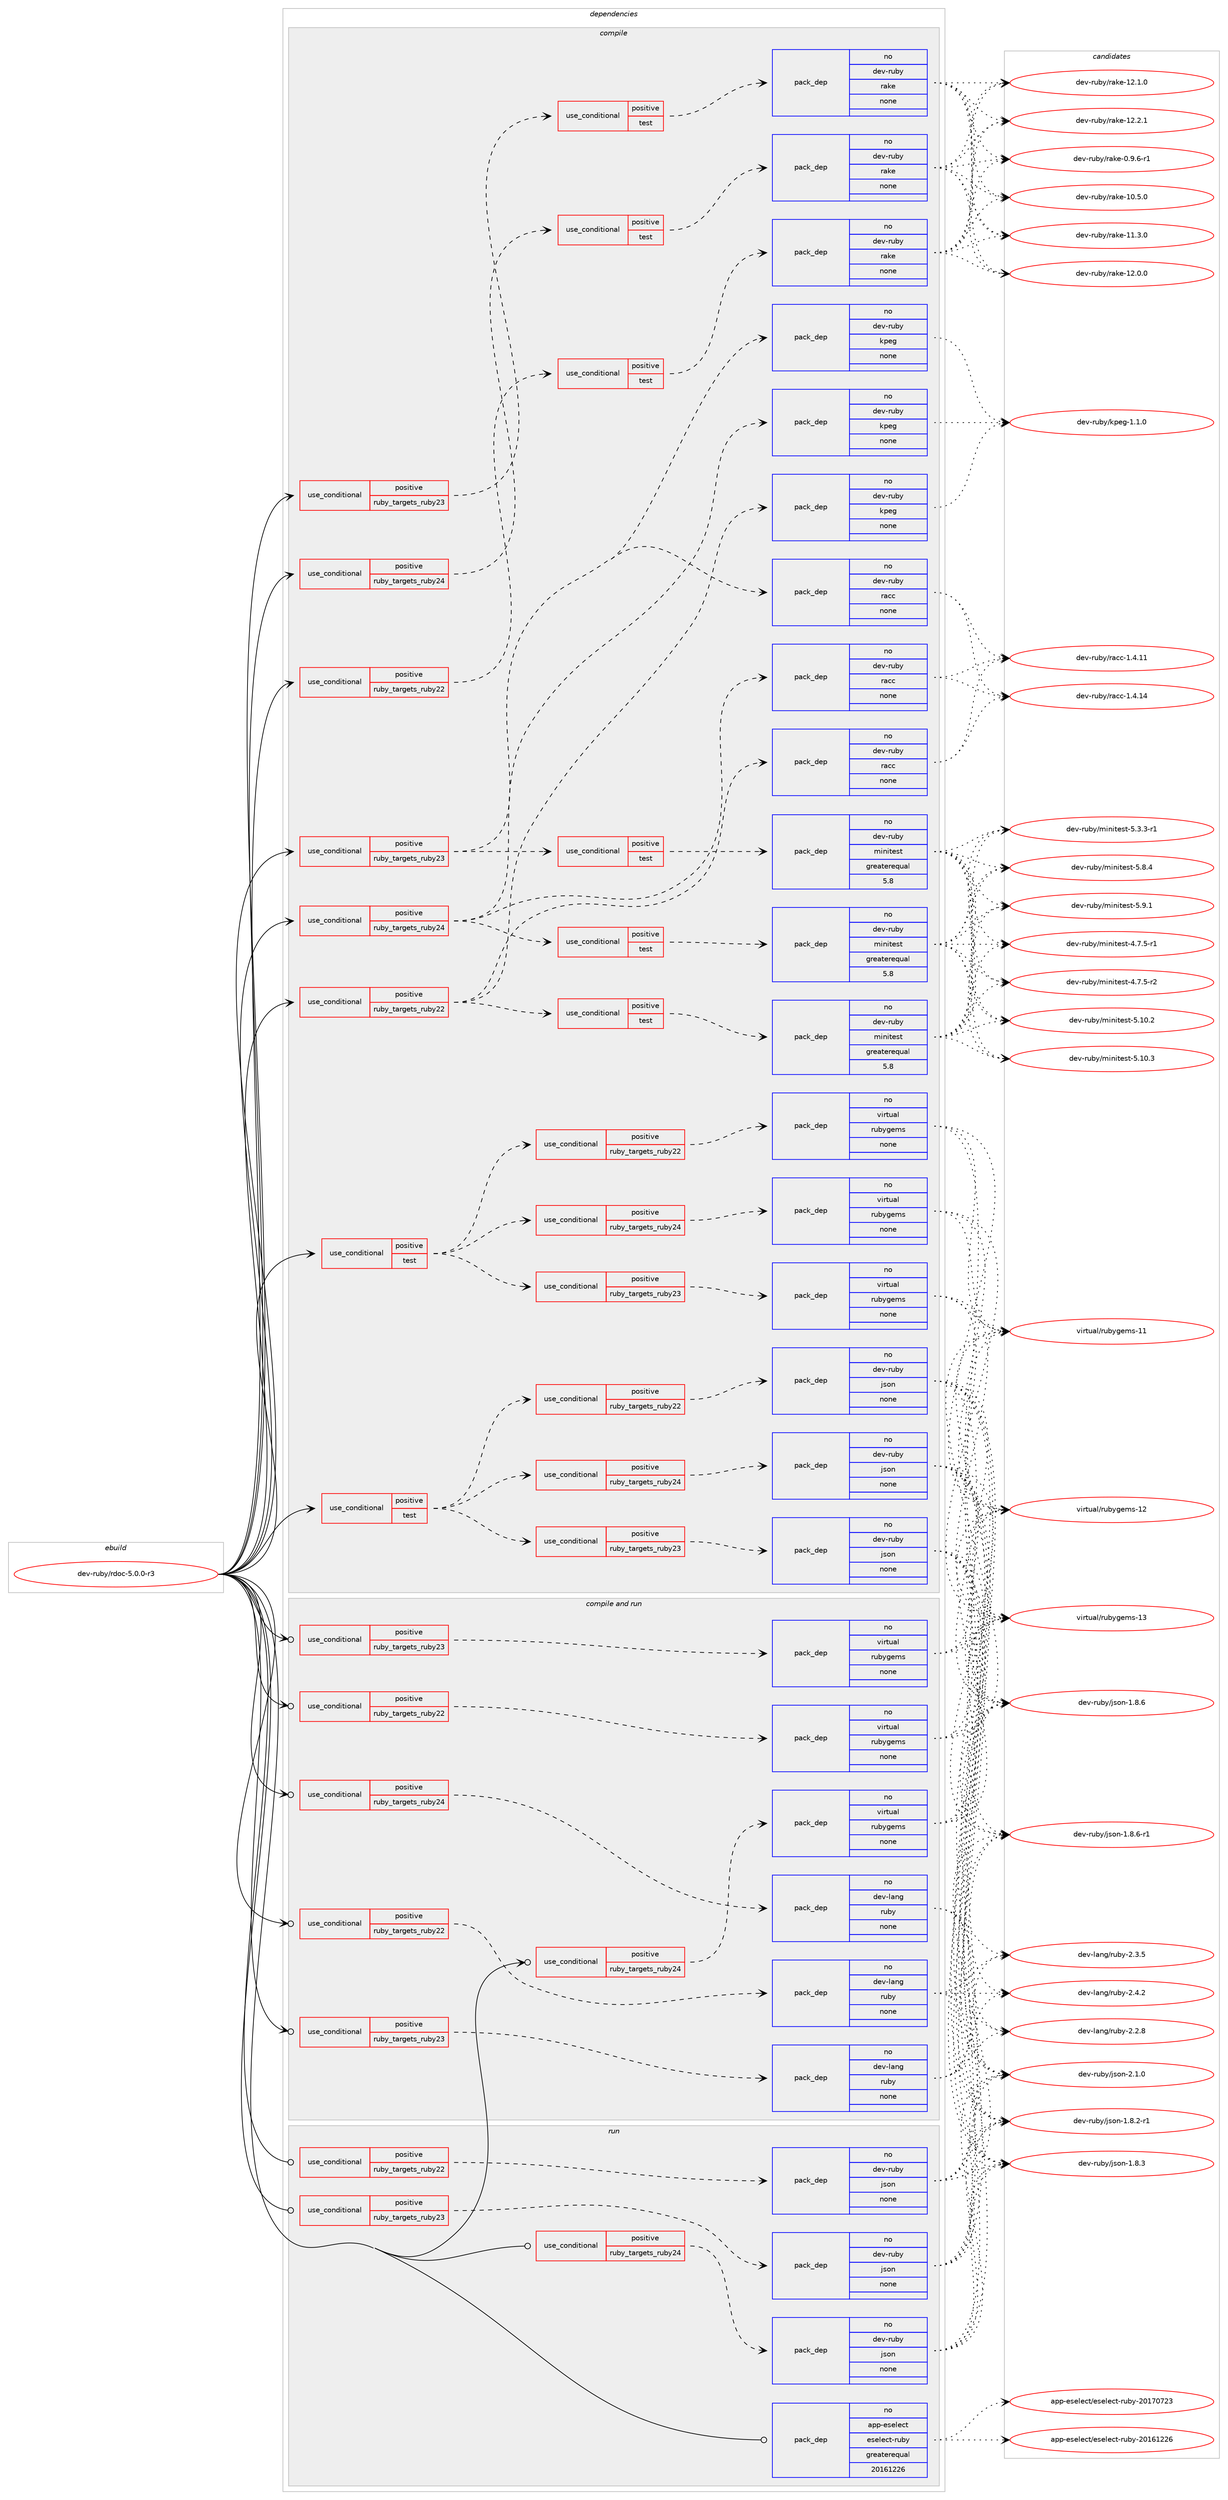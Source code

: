 digraph prolog {

# *************
# Graph options
# *************

newrank=true;
concentrate=true;
compound=true;
graph [rankdir=LR,fontname=Helvetica,fontsize=10,ranksep=1.5];#, ranksep=2.5, nodesep=0.2];
edge  [arrowhead=vee];
node  [fontname=Helvetica,fontsize=10];

# **********
# The ebuild
# **********

subgraph cluster_leftcol {
color=gray;
rank=same;
label=<<i>ebuild</i>>;
id [label="dev-ruby/rdoc-5.0.0-r3", color=red, width=4, href="../dev-ruby/rdoc-5.0.0-r3.svg"];
}

# ****************
# The dependencies
# ****************

subgraph cluster_midcol {
color=gray;
label=<<i>dependencies</i>>;
subgraph cluster_compile {
fillcolor="#eeeeee";
style=filled;
label=<<i>compile</i>>;
subgraph cond67980 {
dependency260462 [label=<<TABLE BORDER="0" CELLBORDER="1" CELLSPACING="0" CELLPADDING="4"><TR><TD ROWSPAN="3" CELLPADDING="10">use_conditional</TD></TR><TR><TD>positive</TD></TR><TR><TD>ruby_targets_ruby22</TD></TR></TABLE>>, shape=none, color=red];
subgraph cond67981 {
dependency260463 [label=<<TABLE BORDER="0" CELLBORDER="1" CELLSPACING="0" CELLPADDING="4"><TR><TD ROWSPAN="3" CELLPADDING="10">use_conditional</TD></TR><TR><TD>positive</TD></TR><TR><TD>test</TD></TR></TABLE>>, shape=none, color=red];
subgraph pack188368 {
dependency260464 [label=<<TABLE BORDER="0" CELLBORDER="1" CELLSPACING="0" CELLPADDING="4" WIDTH="220"><TR><TD ROWSPAN="6" CELLPADDING="30">pack_dep</TD></TR><TR><TD WIDTH="110">no</TD></TR><TR><TD>dev-ruby</TD></TR><TR><TD>rake</TD></TR><TR><TD>none</TD></TR><TR><TD></TD></TR></TABLE>>, shape=none, color=blue];
}
dependency260463:e -> dependency260464:w [weight=20,style="dashed",arrowhead="vee"];
}
dependency260462:e -> dependency260463:w [weight=20,style="dashed",arrowhead="vee"];
}
id:e -> dependency260462:w [weight=20,style="solid",arrowhead="vee"];
subgraph cond67982 {
dependency260465 [label=<<TABLE BORDER="0" CELLBORDER="1" CELLSPACING="0" CELLPADDING="4"><TR><TD ROWSPAN="3" CELLPADDING="10">use_conditional</TD></TR><TR><TD>positive</TD></TR><TR><TD>ruby_targets_ruby22</TD></TR></TABLE>>, shape=none, color=red];
subgraph pack188369 {
dependency260466 [label=<<TABLE BORDER="0" CELLBORDER="1" CELLSPACING="0" CELLPADDING="4" WIDTH="220"><TR><TD ROWSPAN="6" CELLPADDING="30">pack_dep</TD></TR><TR><TD WIDTH="110">no</TD></TR><TR><TD>dev-ruby</TD></TR><TR><TD>kpeg</TD></TR><TR><TD>none</TD></TR><TR><TD></TD></TR></TABLE>>, shape=none, color=blue];
}
dependency260465:e -> dependency260466:w [weight=20,style="dashed",arrowhead="vee"];
subgraph pack188370 {
dependency260467 [label=<<TABLE BORDER="0" CELLBORDER="1" CELLSPACING="0" CELLPADDING="4" WIDTH="220"><TR><TD ROWSPAN="6" CELLPADDING="30">pack_dep</TD></TR><TR><TD WIDTH="110">no</TD></TR><TR><TD>dev-ruby</TD></TR><TR><TD>racc</TD></TR><TR><TD>none</TD></TR><TR><TD></TD></TR></TABLE>>, shape=none, color=blue];
}
dependency260465:e -> dependency260467:w [weight=20,style="dashed",arrowhead="vee"];
subgraph cond67983 {
dependency260468 [label=<<TABLE BORDER="0" CELLBORDER="1" CELLSPACING="0" CELLPADDING="4"><TR><TD ROWSPAN="3" CELLPADDING="10">use_conditional</TD></TR><TR><TD>positive</TD></TR><TR><TD>test</TD></TR></TABLE>>, shape=none, color=red];
subgraph pack188371 {
dependency260469 [label=<<TABLE BORDER="0" CELLBORDER="1" CELLSPACING="0" CELLPADDING="4" WIDTH="220"><TR><TD ROWSPAN="6" CELLPADDING="30">pack_dep</TD></TR><TR><TD WIDTH="110">no</TD></TR><TR><TD>dev-ruby</TD></TR><TR><TD>minitest</TD></TR><TR><TD>greaterequal</TD></TR><TR><TD>5.8</TD></TR></TABLE>>, shape=none, color=blue];
}
dependency260468:e -> dependency260469:w [weight=20,style="dashed",arrowhead="vee"];
}
dependency260465:e -> dependency260468:w [weight=20,style="dashed",arrowhead="vee"];
}
id:e -> dependency260465:w [weight=20,style="solid",arrowhead="vee"];
subgraph cond67984 {
dependency260470 [label=<<TABLE BORDER="0" CELLBORDER="1" CELLSPACING="0" CELLPADDING="4"><TR><TD ROWSPAN="3" CELLPADDING="10">use_conditional</TD></TR><TR><TD>positive</TD></TR><TR><TD>ruby_targets_ruby23</TD></TR></TABLE>>, shape=none, color=red];
subgraph cond67985 {
dependency260471 [label=<<TABLE BORDER="0" CELLBORDER="1" CELLSPACING="0" CELLPADDING="4"><TR><TD ROWSPAN="3" CELLPADDING="10">use_conditional</TD></TR><TR><TD>positive</TD></TR><TR><TD>test</TD></TR></TABLE>>, shape=none, color=red];
subgraph pack188372 {
dependency260472 [label=<<TABLE BORDER="0" CELLBORDER="1" CELLSPACING="0" CELLPADDING="4" WIDTH="220"><TR><TD ROWSPAN="6" CELLPADDING="30">pack_dep</TD></TR><TR><TD WIDTH="110">no</TD></TR><TR><TD>dev-ruby</TD></TR><TR><TD>rake</TD></TR><TR><TD>none</TD></TR><TR><TD></TD></TR></TABLE>>, shape=none, color=blue];
}
dependency260471:e -> dependency260472:w [weight=20,style="dashed",arrowhead="vee"];
}
dependency260470:e -> dependency260471:w [weight=20,style="dashed",arrowhead="vee"];
}
id:e -> dependency260470:w [weight=20,style="solid",arrowhead="vee"];
subgraph cond67986 {
dependency260473 [label=<<TABLE BORDER="0" CELLBORDER="1" CELLSPACING="0" CELLPADDING="4"><TR><TD ROWSPAN="3" CELLPADDING="10">use_conditional</TD></TR><TR><TD>positive</TD></TR><TR><TD>ruby_targets_ruby23</TD></TR></TABLE>>, shape=none, color=red];
subgraph pack188373 {
dependency260474 [label=<<TABLE BORDER="0" CELLBORDER="1" CELLSPACING="0" CELLPADDING="4" WIDTH="220"><TR><TD ROWSPAN="6" CELLPADDING="30">pack_dep</TD></TR><TR><TD WIDTH="110">no</TD></TR><TR><TD>dev-ruby</TD></TR><TR><TD>kpeg</TD></TR><TR><TD>none</TD></TR><TR><TD></TD></TR></TABLE>>, shape=none, color=blue];
}
dependency260473:e -> dependency260474:w [weight=20,style="dashed",arrowhead="vee"];
subgraph pack188374 {
dependency260475 [label=<<TABLE BORDER="0" CELLBORDER="1" CELLSPACING="0" CELLPADDING="4" WIDTH="220"><TR><TD ROWSPAN="6" CELLPADDING="30">pack_dep</TD></TR><TR><TD WIDTH="110">no</TD></TR><TR><TD>dev-ruby</TD></TR><TR><TD>racc</TD></TR><TR><TD>none</TD></TR><TR><TD></TD></TR></TABLE>>, shape=none, color=blue];
}
dependency260473:e -> dependency260475:w [weight=20,style="dashed",arrowhead="vee"];
subgraph cond67987 {
dependency260476 [label=<<TABLE BORDER="0" CELLBORDER="1" CELLSPACING="0" CELLPADDING="4"><TR><TD ROWSPAN="3" CELLPADDING="10">use_conditional</TD></TR><TR><TD>positive</TD></TR><TR><TD>test</TD></TR></TABLE>>, shape=none, color=red];
subgraph pack188375 {
dependency260477 [label=<<TABLE BORDER="0" CELLBORDER="1" CELLSPACING="0" CELLPADDING="4" WIDTH="220"><TR><TD ROWSPAN="6" CELLPADDING="30">pack_dep</TD></TR><TR><TD WIDTH="110">no</TD></TR><TR><TD>dev-ruby</TD></TR><TR><TD>minitest</TD></TR><TR><TD>greaterequal</TD></TR><TR><TD>5.8</TD></TR></TABLE>>, shape=none, color=blue];
}
dependency260476:e -> dependency260477:w [weight=20,style="dashed",arrowhead="vee"];
}
dependency260473:e -> dependency260476:w [weight=20,style="dashed",arrowhead="vee"];
}
id:e -> dependency260473:w [weight=20,style="solid",arrowhead="vee"];
subgraph cond67988 {
dependency260478 [label=<<TABLE BORDER="0" CELLBORDER="1" CELLSPACING="0" CELLPADDING="4"><TR><TD ROWSPAN="3" CELLPADDING="10">use_conditional</TD></TR><TR><TD>positive</TD></TR><TR><TD>ruby_targets_ruby24</TD></TR></TABLE>>, shape=none, color=red];
subgraph cond67989 {
dependency260479 [label=<<TABLE BORDER="0" CELLBORDER="1" CELLSPACING="0" CELLPADDING="4"><TR><TD ROWSPAN="3" CELLPADDING="10">use_conditional</TD></TR><TR><TD>positive</TD></TR><TR><TD>test</TD></TR></TABLE>>, shape=none, color=red];
subgraph pack188376 {
dependency260480 [label=<<TABLE BORDER="0" CELLBORDER="1" CELLSPACING="0" CELLPADDING="4" WIDTH="220"><TR><TD ROWSPAN="6" CELLPADDING="30">pack_dep</TD></TR><TR><TD WIDTH="110">no</TD></TR><TR><TD>dev-ruby</TD></TR><TR><TD>rake</TD></TR><TR><TD>none</TD></TR><TR><TD></TD></TR></TABLE>>, shape=none, color=blue];
}
dependency260479:e -> dependency260480:w [weight=20,style="dashed",arrowhead="vee"];
}
dependency260478:e -> dependency260479:w [weight=20,style="dashed",arrowhead="vee"];
}
id:e -> dependency260478:w [weight=20,style="solid",arrowhead="vee"];
subgraph cond67990 {
dependency260481 [label=<<TABLE BORDER="0" CELLBORDER="1" CELLSPACING="0" CELLPADDING="4"><TR><TD ROWSPAN="3" CELLPADDING="10">use_conditional</TD></TR><TR><TD>positive</TD></TR><TR><TD>ruby_targets_ruby24</TD></TR></TABLE>>, shape=none, color=red];
subgraph pack188377 {
dependency260482 [label=<<TABLE BORDER="0" CELLBORDER="1" CELLSPACING="0" CELLPADDING="4" WIDTH="220"><TR><TD ROWSPAN="6" CELLPADDING="30">pack_dep</TD></TR><TR><TD WIDTH="110">no</TD></TR><TR><TD>dev-ruby</TD></TR><TR><TD>kpeg</TD></TR><TR><TD>none</TD></TR><TR><TD></TD></TR></TABLE>>, shape=none, color=blue];
}
dependency260481:e -> dependency260482:w [weight=20,style="dashed",arrowhead="vee"];
subgraph pack188378 {
dependency260483 [label=<<TABLE BORDER="0" CELLBORDER="1" CELLSPACING="0" CELLPADDING="4" WIDTH="220"><TR><TD ROWSPAN="6" CELLPADDING="30">pack_dep</TD></TR><TR><TD WIDTH="110">no</TD></TR><TR><TD>dev-ruby</TD></TR><TR><TD>racc</TD></TR><TR><TD>none</TD></TR><TR><TD></TD></TR></TABLE>>, shape=none, color=blue];
}
dependency260481:e -> dependency260483:w [weight=20,style="dashed",arrowhead="vee"];
subgraph cond67991 {
dependency260484 [label=<<TABLE BORDER="0" CELLBORDER="1" CELLSPACING="0" CELLPADDING="4"><TR><TD ROWSPAN="3" CELLPADDING="10">use_conditional</TD></TR><TR><TD>positive</TD></TR><TR><TD>test</TD></TR></TABLE>>, shape=none, color=red];
subgraph pack188379 {
dependency260485 [label=<<TABLE BORDER="0" CELLBORDER="1" CELLSPACING="0" CELLPADDING="4" WIDTH="220"><TR><TD ROWSPAN="6" CELLPADDING="30">pack_dep</TD></TR><TR><TD WIDTH="110">no</TD></TR><TR><TD>dev-ruby</TD></TR><TR><TD>minitest</TD></TR><TR><TD>greaterequal</TD></TR><TR><TD>5.8</TD></TR></TABLE>>, shape=none, color=blue];
}
dependency260484:e -> dependency260485:w [weight=20,style="dashed",arrowhead="vee"];
}
dependency260481:e -> dependency260484:w [weight=20,style="dashed",arrowhead="vee"];
}
id:e -> dependency260481:w [weight=20,style="solid",arrowhead="vee"];
subgraph cond67992 {
dependency260486 [label=<<TABLE BORDER="0" CELLBORDER="1" CELLSPACING="0" CELLPADDING="4"><TR><TD ROWSPAN="3" CELLPADDING="10">use_conditional</TD></TR><TR><TD>positive</TD></TR><TR><TD>test</TD></TR></TABLE>>, shape=none, color=red];
subgraph cond67993 {
dependency260487 [label=<<TABLE BORDER="0" CELLBORDER="1" CELLSPACING="0" CELLPADDING="4"><TR><TD ROWSPAN="3" CELLPADDING="10">use_conditional</TD></TR><TR><TD>positive</TD></TR><TR><TD>ruby_targets_ruby22</TD></TR></TABLE>>, shape=none, color=red];
subgraph pack188380 {
dependency260488 [label=<<TABLE BORDER="0" CELLBORDER="1" CELLSPACING="0" CELLPADDING="4" WIDTH="220"><TR><TD ROWSPAN="6" CELLPADDING="30">pack_dep</TD></TR><TR><TD WIDTH="110">no</TD></TR><TR><TD>dev-ruby</TD></TR><TR><TD>json</TD></TR><TR><TD>none</TD></TR><TR><TD></TD></TR></TABLE>>, shape=none, color=blue];
}
dependency260487:e -> dependency260488:w [weight=20,style="dashed",arrowhead="vee"];
}
dependency260486:e -> dependency260487:w [weight=20,style="dashed",arrowhead="vee"];
subgraph cond67994 {
dependency260489 [label=<<TABLE BORDER="0" CELLBORDER="1" CELLSPACING="0" CELLPADDING="4"><TR><TD ROWSPAN="3" CELLPADDING="10">use_conditional</TD></TR><TR><TD>positive</TD></TR><TR><TD>ruby_targets_ruby23</TD></TR></TABLE>>, shape=none, color=red];
subgraph pack188381 {
dependency260490 [label=<<TABLE BORDER="0" CELLBORDER="1" CELLSPACING="0" CELLPADDING="4" WIDTH="220"><TR><TD ROWSPAN="6" CELLPADDING="30">pack_dep</TD></TR><TR><TD WIDTH="110">no</TD></TR><TR><TD>dev-ruby</TD></TR><TR><TD>json</TD></TR><TR><TD>none</TD></TR><TR><TD></TD></TR></TABLE>>, shape=none, color=blue];
}
dependency260489:e -> dependency260490:w [weight=20,style="dashed",arrowhead="vee"];
}
dependency260486:e -> dependency260489:w [weight=20,style="dashed",arrowhead="vee"];
subgraph cond67995 {
dependency260491 [label=<<TABLE BORDER="0" CELLBORDER="1" CELLSPACING="0" CELLPADDING="4"><TR><TD ROWSPAN="3" CELLPADDING="10">use_conditional</TD></TR><TR><TD>positive</TD></TR><TR><TD>ruby_targets_ruby24</TD></TR></TABLE>>, shape=none, color=red];
subgraph pack188382 {
dependency260492 [label=<<TABLE BORDER="0" CELLBORDER="1" CELLSPACING="0" CELLPADDING="4" WIDTH="220"><TR><TD ROWSPAN="6" CELLPADDING="30">pack_dep</TD></TR><TR><TD WIDTH="110">no</TD></TR><TR><TD>dev-ruby</TD></TR><TR><TD>json</TD></TR><TR><TD>none</TD></TR><TR><TD></TD></TR></TABLE>>, shape=none, color=blue];
}
dependency260491:e -> dependency260492:w [weight=20,style="dashed",arrowhead="vee"];
}
dependency260486:e -> dependency260491:w [weight=20,style="dashed",arrowhead="vee"];
}
id:e -> dependency260486:w [weight=20,style="solid",arrowhead="vee"];
subgraph cond67996 {
dependency260493 [label=<<TABLE BORDER="0" CELLBORDER="1" CELLSPACING="0" CELLPADDING="4"><TR><TD ROWSPAN="3" CELLPADDING="10">use_conditional</TD></TR><TR><TD>positive</TD></TR><TR><TD>test</TD></TR></TABLE>>, shape=none, color=red];
subgraph cond67997 {
dependency260494 [label=<<TABLE BORDER="0" CELLBORDER="1" CELLSPACING="0" CELLPADDING="4"><TR><TD ROWSPAN="3" CELLPADDING="10">use_conditional</TD></TR><TR><TD>positive</TD></TR><TR><TD>ruby_targets_ruby22</TD></TR></TABLE>>, shape=none, color=red];
subgraph pack188383 {
dependency260495 [label=<<TABLE BORDER="0" CELLBORDER="1" CELLSPACING="0" CELLPADDING="4" WIDTH="220"><TR><TD ROWSPAN="6" CELLPADDING="30">pack_dep</TD></TR><TR><TD WIDTH="110">no</TD></TR><TR><TD>virtual</TD></TR><TR><TD>rubygems</TD></TR><TR><TD>none</TD></TR><TR><TD></TD></TR></TABLE>>, shape=none, color=blue];
}
dependency260494:e -> dependency260495:w [weight=20,style="dashed",arrowhead="vee"];
}
dependency260493:e -> dependency260494:w [weight=20,style="dashed",arrowhead="vee"];
subgraph cond67998 {
dependency260496 [label=<<TABLE BORDER="0" CELLBORDER="1" CELLSPACING="0" CELLPADDING="4"><TR><TD ROWSPAN="3" CELLPADDING="10">use_conditional</TD></TR><TR><TD>positive</TD></TR><TR><TD>ruby_targets_ruby23</TD></TR></TABLE>>, shape=none, color=red];
subgraph pack188384 {
dependency260497 [label=<<TABLE BORDER="0" CELLBORDER="1" CELLSPACING="0" CELLPADDING="4" WIDTH="220"><TR><TD ROWSPAN="6" CELLPADDING="30">pack_dep</TD></TR><TR><TD WIDTH="110">no</TD></TR><TR><TD>virtual</TD></TR><TR><TD>rubygems</TD></TR><TR><TD>none</TD></TR><TR><TD></TD></TR></TABLE>>, shape=none, color=blue];
}
dependency260496:e -> dependency260497:w [weight=20,style="dashed",arrowhead="vee"];
}
dependency260493:e -> dependency260496:w [weight=20,style="dashed",arrowhead="vee"];
subgraph cond67999 {
dependency260498 [label=<<TABLE BORDER="0" CELLBORDER="1" CELLSPACING="0" CELLPADDING="4"><TR><TD ROWSPAN="3" CELLPADDING="10">use_conditional</TD></TR><TR><TD>positive</TD></TR><TR><TD>ruby_targets_ruby24</TD></TR></TABLE>>, shape=none, color=red];
subgraph pack188385 {
dependency260499 [label=<<TABLE BORDER="0" CELLBORDER="1" CELLSPACING="0" CELLPADDING="4" WIDTH="220"><TR><TD ROWSPAN="6" CELLPADDING="30">pack_dep</TD></TR><TR><TD WIDTH="110">no</TD></TR><TR><TD>virtual</TD></TR><TR><TD>rubygems</TD></TR><TR><TD>none</TD></TR><TR><TD></TD></TR></TABLE>>, shape=none, color=blue];
}
dependency260498:e -> dependency260499:w [weight=20,style="dashed",arrowhead="vee"];
}
dependency260493:e -> dependency260498:w [weight=20,style="dashed",arrowhead="vee"];
}
id:e -> dependency260493:w [weight=20,style="solid",arrowhead="vee"];
}
subgraph cluster_compileandrun {
fillcolor="#eeeeee";
style=filled;
label=<<i>compile and run</i>>;
subgraph cond68000 {
dependency260500 [label=<<TABLE BORDER="0" CELLBORDER="1" CELLSPACING="0" CELLPADDING="4"><TR><TD ROWSPAN="3" CELLPADDING="10">use_conditional</TD></TR><TR><TD>positive</TD></TR><TR><TD>ruby_targets_ruby22</TD></TR></TABLE>>, shape=none, color=red];
subgraph pack188386 {
dependency260501 [label=<<TABLE BORDER="0" CELLBORDER="1" CELLSPACING="0" CELLPADDING="4" WIDTH="220"><TR><TD ROWSPAN="6" CELLPADDING="30">pack_dep</TD></TR><TR><TD WIDTH="110">no</TD></TR><TR><TD>dev-lang</TD></TR><TR><TD>ruby</TD></TR><TR><TD>none</TD></TR><TR><TD></TD></TR></TABLE>>, shape=none, color=blue];
}
dependency260500:e -> dependency260501:w [weight=20,style="dashed",arrowhead="vee"];
}
id:e -> dependency260500:w [weight=20,style="solid",arrowhead="odotvee"];
subgraph cond68001 {
dependency260502 [label=<<TABLE BORDER="0" CELLBORDER="1" CELLSPACING="0" CELLPADDING="4"><TR><TD ROWSPAN="3" CELLPADDING="10">use_conditional</TD></TR><TR><TD>positive</TD></TR><TR><TD>ruby_targets_ruby22</TD></TR></TABLE>>, shape=none, color=red];
subgraph pack188387 {
dependency260503 [label=<<TABLE BORDER="0" CELLBORDER="1" CELLSPACING="0" CELLPADDING="4" WIDTH="220"><TR><TD ROWSPAN="6" CELLPADDING="30">pack_dep</TD></TR><TR><TD WIDTH="110">no</TD></TR><TR><TD>virtual</TD></TR><TR><TD>rubygems</TD></TR><TR><TD>none</TD></TR><TR><TD></TD></TR></TABLE>>, shape=none, color=blue];
}
dependency260502:e -> dependency260503:w [weight=20,style="dashed",arrowhead="vee"];
}
id:e -> dependency260502:w [weight=20,style="solid",arrowhead="odotvee"];
subgraph cond68002 {
dependency260504 [label=<<TABLE BORDER="0" CELLBORDER="1" CELLSPACING="0" CELLPADDING="4"><TR><TD ROWSPAN="3" CELLPADDING="10">use_conditional</TD></TR><TR><TD>positive</TD></TR><TR><TD>ruby_targets_ruby23</TD></TR></TABLE>>, shape=none, color=red];
subgraph pack188388 {
dependency260505 [label=<<TABLE BORDER="0" CELLBORDER="1" CELLSPACING="0" CELLPADDING="4" WIDTH="220"><TR><TD ROWSPAN="6" CELLPADDING="30">pack_dep</TD></TR><TR><TD WIDTH="110">no</TD></TR><TR><TD>dev-lang</TD></TR><TR><TD>ruby</TD></TR><TR><TD>none</TD></TR><TR><TD></TD></TR></TABLE>>, shape=none, color=blue];
}
dependency260504:e -> dependency260505:w [weight=20,style="dashed",arrowhead="vee"];
}
id:e -> dependency260504:w [weight=20,style="solid",arrowhead="odotvee"];
subgraph cond68003 {
dependency260506 [label=<<TABLE BORDER="0" CELLBORDER="1" CELLSPACING="0" CELLPADDING="4"><TR><TD ROWSPAN="3" CELLPADDING="10">use_conditional</TD></TR><TR><TD>positive</TD></TR><TR><TD>ruby_targets_ruby23</TD></TR></TABLE>>, shape=none, color=red];
subgraph pack188389 {
dependency260507 [label=<<TABLE BORDER="0" CELLBORDER="1" CELLSPACING="0" CELLPADDING="4" WIDTH="220"><TR><TD ROWSPAN="6" CELLPADDING="30">pack_dep</TD></TR><TR><TD WIDTH="110">no</TD></TR><TR><TD>virtual</TD></TR><TR><TD>rubygems</TD></TR><TR><TD>none</TD></TR><TR><TD></TD></TR></TABLE>>, shape=none, color=blue];
}
dependency260506:e -> dependency260507:w [weight=20,style="dashed",arrowhead="vee"];
}
id:e -> dependency260506:w [weight=20,style="solid",arrowhead="odotvee"];
subgraph cond68004 {
dependency260508 [label=<<TABLE BORDER="0" CELLBORDER="1" CELLSPACING="0" CELLPADDING="4"><TR><TD ROWSPAN="3" CELLPADDING="10">use_conditional</TD></TR><TR><TD>positive</TD></TR><TR><TD>ruby_targets_ruby24</TD></TR></TABLE>>, shape=none, color=red];
subgraph pack188390 {
dependency260509 [label=<<TABLE BORDER="0" CELLBORDER="1" CELLSPACING="0" CELLPADDING="4" WIDTH="220"><TR><TD ROWSPAN="6" CELLPADDING="30">pack_dep</TD></TR><TR><TD WIDTH="110">no</TD></TR><TR><TD>dev-lang</TD></TR><TR><TD>ruby</TD></TR><TR><TD>none</TD></TR><TR><TD></TD></TR></TABLE>>, shape=none, color=blue];
}
dependency260508:e -> dependency260509:w [weight=20,style="dashed",arrowhead="vee"];
}
id:e -> dependency260508:w [weight=20,style="solid",arrowhead="odotvee"];
subgraph cond68005 {
dependency260510 [label=<<TABLE BORDER="0" CELLBORDER="1" CELLSPACING="0" CELLPADDING="4"><TR><TD ROWSPAN="3" CELLPADDING="10">use_conditional</TD></TR><TR><TD>positive</TD></TR><TR><TD>ruby_targets_ruby24</TD></TR></TABLE>>, shape=none, color=red];
subgraph pack188391 {
dependency260511 [label=<<TABLE BORDER="0" CELLBORDER="1" CELLSPACING="0" CELLPADDING="4" WIDTH="220"><TR><TD ROWSPAN="6" CELLPADDING="30">pack_dep</TD></TR><TR><TD WIDTH="110">no</TD></TR><TR><TD>virtual</TD></TR><TR><TD>rubygems</TD></TR><TR><TD>none</TD></TR><TR><TD></TD></TR></TABLE>>, shape=none, color=blue];
}
dependency260510:e -> dependency260511:w [weight=20,style="dashed",arrowhead="vee"];
}
id:e -> dependency260510:w [weight=20,style="solid",arrowhead="odotvee"];
}
subgraph cluster_run {
fillcolor="#eeeeee";
style=filled;
label=<<i>run</i>>;
subgraph cond68006 {
dependency260512 [label=<<TABLE BORDER="0" CELLBORDER="1" CELLSPACING="0" CELLPADDING="4"><TR><TD ROWSPAN="3" CELLPADDING="10">use_conditional</TD></TR><TR><TD>positive</TD></TR><TR><TD>ruby_targets_ruby22</TD></TR></TABLE>>, shape=none, color=red];
subgraph pack188392 {
dependency260513 [label=<<TABLE BORDER="0" CELLBORDER="1" CELLSPACING="0" CELLPADDING="4" WIDTH="220"><TR><TD ROWSPAN="6" CELLPADDING="30">pack_dep</TD></TR><TR><TD WIDTH="110">no</TD></TR><TR><TD>dev-ruby</TD></TR><TR><TD>json</TD></TR><TR><TD>none</TD></TR><TR><TD></TD></TR></TABLE>>, shape=none, color=blue];
}
dependency260512:e -> dependency260513:w [weight=20,style="dashed",arrowhead="vee"];
}
id:e -> dependency260512:w [weight=20,style="solid",arrowhead="odot"];
subgraph cond68007 {
dependency260514 [label=<<TABLE BORDER="0" CELLBORDER="1" CELLSPACING="0" CELLPADDING="4"><TR><TD ROWSPAN="3" CELLPADDING="10">use_conditional</TD></TR><TR><TD>positive</TD></TR><TR><TD>ruby_targets_ruby23</TD></TR></TABLE>>, shape=none, color=red];
subgraph pack188393 {
dependency260515 [label=<<TABLE BORDER="0" CELLBORDER="1" CELLSPACING="0" CELLPADDING="4" WIDTH="220"><TR><TD ROWSPAN="6" CELLPADDING="30">pack_dep</TD></TR><TR><TD WIDTH="110">no</TD></TR><TR><TD>dev-ruby</TD></TR><TR><TD>json</TD></TR><TR><TD>none</TD></TR><TR><TD></TD></TR></TABLE>>, shape=none, color=blue];
}
dependency260514:e -> dependency260515:w [weight=20,style="dashed",arrowhead="vee"];
}
id:e -> dependency260514:w [weight=20,style="solid",arrowhead="odot"];
subgraph cond68008 {
dependency260516 [label=<<TABLE BORDER="0" CELLBORDER="1" CELLSPACING="0" CELLPADDING="4"><TR><TD ROWSPAN="3" CELLPADDING="10">use_conditional</TD></TR><TR><TD>positive</TD></TR><TR><TD>ruby_targets_ruby24</TD></TR></TABLE>>, shape=none, color=red];
subgraph pack188394 {
dependency260517 [label=<<TABLE BORDER="0" CELLBORDER="1" CELLSPACING="0" CELLPADDING="4" WIDTH="220"><TR><TD ROWSPAN="6" CELLPADDING="30">pack_dep</TD></TR><TR><TD WIDTH="110">no</TD></TR><TR><TD>dev-ruby</TD></TR><TR><TD>json</TD></TR><TR><TD>none</TD></TR><TR><TD></TD></TR></TABLE>>, shape=none, color=blue];
}
dependency260516:e -> dependency260517:w [weight=20,style="dashed",arrowhead="vee"];
}
id:e -> dependency260516:w [weight=20,style="solid",arrowhead="odot"];
subgraph pack188395 {
dependency260518 [label=<<TABLE BORDER="0" CELLBORDER="1" CELLSPACING="0" CELLPADDING="4" WIDTH="220"><TR><TD ROWSPAN="6" CELLPADDING="30">pack_dep</TD></TR><TR><TD WIDTH="110">no</TD></TR><TR><TD>app-eselect</TD></TR><TR><TD>eselect-ruby</TD></TR><TR><TD>greaterequal</TD></TR><TR><TD>20161226</TD></TR></TABLE>>, shape=none, color=blue];
}
id:e -> dependency260518:w [weight=20,style="solid",arrowhead="odot"];
}
}

# **************
# The candidates
# **************

subgraph cluster_choices {
rank=same;
color=gray;
label=<<i>candidates</i>>;

subgraph choice188368 {
color=black;
nodesep=1;
choice100101118451141179812147114971071014548465746544511449 [label="dev-ruby/rake-0.9.6-r1", color=red, width=4,href="../dev-ruby/rake-0.9.6-r1.svg"];
choice1001011184511411798121471149710710145494846534648 [label="dev-ruby/rake-10.5.0", color=red, width=4,href="../dev-ruby/rake-10.5.0.svg"];
choice1001011184511411798121471149710710145494946514648 [label="dev-ruby/rake-11.3.0", color=red, width=4,href="../dev-ruby/rake-11.3.0.svg"];
choice1001011184511411798121471149710710145495046484648 [label="dev-ruby/rake-12.0.0", color=red, width=4,href="../dev-ruby/rake-12.0.0.svg"];
choice1001011184511411798121471149710710145495046494648 [label="dev-ruby/rake-12.1.0", color=red, width=4,href="../dev-ruby/rake-12.1.0.svg"];
choice1001011184511411798121471149710710145495046504649 [label="dev-ruby/rake-12.2.1", color=red, width=4,href="../dev-ruby/rake-12.2.1.svg"];
dependency260464:e -> choice100101118451141179812147114971071014548465746544511449:w [style=dotted,weight="100"];
dependency260464:e -> choice1001011184511411798121471149710710145494846534648:w [style=dotted,weight="100"];
dependency260464:e -> choice1001011184511411798121471149710710145494946514648:w [style=dotted,weight="100"];
dependency260464:e -> choice1001011184511411798121471149710710145495046484648:w [style=dotted,weight="100"];
dependency260464:e -> choice1001011184511411798121471149710710145495046494648:w [style=dotted,weight="100"];
dependency260464:e -> choice1001011184511411798121471149710710145495046504649:w [style=dotted,weight="100"];
}
subgraph choice188369 {
color=black;
nodesep=1;
choice100101118451141179812147107112101103454946494648 [label="dev-ruby/kpeg-1.1.0", color=red, width=4,href="../dev-ruby/kpeg-1.1.0.svg"];
dependency260466:e -> choice100101118451141179812147107112101103454946494648:w [style=dotted,weight="100"];
}
subgraph choice188370 {
color=black;
nodesep=1;
choice10010111845114117981214711497999945494652464949 [label="dev-ruby/racc-1.4.11", color=red, width=4,href="../dev-ruby/racc-1.4.11.svg"];
choice10010111845114117981214711497999945494652464952 [label="dev-ruby/racc-1.4.14", color=red, width=4,href="../dev-ruby/racc-1.4.14.svg"];
dependency260467:e -> choice10010111845114117981214711497999945494652464949:w [style=dotted,weight="100"];
dependency260467:e -> choice10010111845114117981214711497999945494652464952:w [style=dotted,weight="100"];
}
subgraph choice188371 {
color=black;
nodesep=1;
choice1001011184511411798121471091051101051161011151164552465546534511449 [label="dev-ruby/minitest-4.7.5-r1", color=red, width=4,href="../dev-ruby/minitest-4.7.5-r1.svg"];
choice1001011184511411798121471091051101051161011151164552465546534511450 [label="dev-ruby/minitest-4.7.5-r2", color=red, width=4,href="../dev-ruby/minitest-4.7.5-r2.svg"];
choice10010111845114117981214710910511010511610111511645534649484650 [label="dev-ruby/minitest-5.10.2", color=red, width=4,href="../dev-ruby/minitest-5.10.2.svg"];
choice10010111845114117981214710910511010511610111511645534649484651 [label="dev-ruby/minitest-5.10.3", color=red, width=4,href="../dev-ruby/minitest-5.10.3.svg"];
choice1001011184511411798121471091051101051161011151164553465146514511449 [label="dev-ruby/minitest-5.3.3-r1", color=red, width=4,href="../dev-ruby/minitest-5.3.3-r1.svg"];
choice100101118451141179812147109105110105116101115116455346564652 [label="dev-ruby/minitest-5.8.4", color=red, width=4,href="../dev-ruby/minitest-5.8.4.svg"];
choice100101118451141179812147109105110105116101115116455346574649 [label="dev-ruby/minitest-5.9.1", color=red, width=4,href="../dev-ruby/minitest-5.9.1.svg"];
dependency260469:e -> choice1001011184511411798121471091051101051161011151164552465546534511449:w [style=dotted,weight="100"];
dependency260469:e -> choice1001011184511411798121471091051101051161011151164552465546534511450:w [style=dotted,weight="100"];
dependency260469:e -> choice10010111845114117981214710910511010511610111511645534649484650:w [style=dotted,weight="100"];
dependency260469:e -> choice10010111845114117981214710910511010511610111511645534649484651:w [style=dotted,weight="100"];
dependency260469:e -> choice1001011184511411798121471091051101051161011151164553465146514511449:w [style=dotted,weight="100"];
dependency260469:e -> choice100101118451141179812147109105110105116101115116455346564652:w [style=dotted,weight="100"];
dependency260469:e -> choice100101118451141179812147109105110105116101115116455346574649:w [style=dotted,weight="100"];
}
subgraph choice188372 {
color=black;
nodesep=1;
choice100101118451141179812147114971071014548465746544511449 [label="dev-ruby/rake-0.9.6-r1", color=red, width=4,href="../dev-ruby/rake-0.9.6-r1.svg"];
choice1001011184511411798121471149710710145494846534648 [label="dev-ruby/rake-10.5.0", color=red, width=4,href="../dev-ruby/rake-10.5.0.svg"];
choice1001011184511411798121471149710710145494946514648 [label="dev-ruby/rake-11.3.0", color=red, width=4,href="../dev-ruby/rake-11.3.0.svg"];
choice1001011184511411798121471149710710145495046484648 [label="dev-ruby/rake-12.0.0", color=red, width=4,href="../dev-ruby/rake-12.0.0.svg"];
choice1001011184511411798121471149710710145495046494648 [label="dev-ruby/rake-12.1.0", color=red, width=4,href="../dev-ruby/rake-12.1.0.svg"];
choice1001011184511411798121471149710710145495046504649 [label="dev-ruby/rake-12.2.1", color=red, width=4,href="../dev-ruby/rake-12.2.1.svg"];
dependency260472:e -> choice100101118451141179812147114971071014548465746544511449:w [style=dotted,weight="100"];
dependency260472:e -> choice1001011184511411798121471149710710145494846534648:w [style=dotted,weight="100"];
dependency260472:e -> choice1001011184511411798121471149710710145494946514648:w [style=dotted,weight="100"];
dependency260472:e -> choice1001011184511411798121471149710710145495046484648:w [style=dotted,weight="100"];
dependency260472:e -> choice1001011184511411798121471149710710145495046494648:w [style=dotted,weight="100"];
dependency260472:e -> choice1001011184511411798121471149710710145495046504649:w [style=dotted,weight="100"];
}
subgraph choice188373 {
color=black;
nodesep=1;
choice100101118451141179812147107112101103454946494648 [label="dev-ruby/kpeg-1.1.0", color=red, width=4,href="../dev-ruby/kpeg-1.1.0.svg"];
dependency260474:e -> choice100101118451141179812147107112101103454946494648:w [style=dotted,weight="100"];
}
subgraph choice188374 {
color=black;
nodesep=1;
choice10010111845114117981214711497999945494652464949 [label="dev-ruby/racc-1.4.11", color=red, width=4,href="../dev-ruby/racc-1.4.11.svg"];
choice10010111845114117981214711497999945494652464952 [label="dev-ruby/racc-1.4.14", color=red, width=4,href="../dev-ruby/racc-1.4.14.svg"];
dependency260475:e -> choice10010111845114117981214711497999945494652464949:w [style=dotted,weight="100"];
dependency260475:e -> choice10010111845114117981214711497999945494652464952:w [style=dotted,weight="100"];
}
subgraph choice188375 {
color=black;
nodesep=1;
choice1001011184511411798121471091051101051161011151164552465546534511449 [label="dev-ruby/minitest-4.7.5-r1", color=red, width=4,href="../dev-ruby/minitest-4.7.5-r1.svg"];
choice1001011184511411798121471091051101051161011151164552465546534511450 [label="dev-ruby/minitest-4.7.5-r2", color=red, width=4,href="../dev-ruby/minitest-4.7.5-r2.svg"];
choice10010111845114117981214710910511010511610111511645534649484650 [label="dev-ruby/minitest-5.10.2", color=red, width=4,href="../dev-ruby/minitest-5.10.2.svg"];
choice10010111845114117981214710910511010511610111511645534649484651 [label="dev-ruby/minitest-5.10.3", color=red, width=4,href="../dev-ruby/minitest-5.10.3.svg"];
choice1001011184511411798121471091051101051161011151164553465146514511449 [label="dev-ruby/minitest-5.3.3-r1", color=red, width=4,href="../dev-ruby/minitest-5.3.3-r1.svg"];
choice100101118451141179812147109105110105116101115116455346564652 [label="dev-ruby/minitest-5.8.4", color=red, width=4,href="../dev-ruby/minitest-5.8.4.svg"];
choice100101118451141179812147109105110105116101115116455346574649 [label="dev-ruby/minitest-5.9.1", color=red, width=4,href="../dev-ruby/minitest-5.9.1.svg"];
dependency260477:e -> choice1001011184511411798121471091051101051161011151164552465546534511449:w [style=dotted,weight="100"];
dependency260477:e -> choice1001011184511411798121471091051101051161011151164552465546534511450:w [style=dotted,weight="100"];
dependency260477:e -> choice10010111845114117981214710910511010511610111511645534649484650:w [style=dotted,weight="100"];
dependency260477:e -> choice10010111845114117981214710910511010511610111511645534649484651:w [style=dotted,weight="100"];
dependency260477:e -> choice1001011184511411798121471091051101051161011151164553465146514511449:w [style=dotted,weight="100"];
dependency260477:e -> choice100101118451141179812147109105110105116101115116455346564652:w [style=dotted,weight="100"];
dependency260477:e -> choice100101118451141179812147109105110105116101115116455346574649:w [style=dotted,weight="100"];
}
subgraph choice188376 {
color=black;
nodesep=1;
choice100101118451141179812147114971071014548465746544511449 [label="dev-ruby/rake-0.9.6-r1", color=red, width=4,href="../dev-ruby/rake-0.9.6-r1.svg"];
choice1001011184511411798121471149710710145494846534648 [label="dev-ruby/rake-10.5.0", color=red, width=4,href="../dev-ruby/rake-10.5.0.svg"];
choice1001011184511411798121471149710710145494946514648 [label="dev-ruby/rake-11.3.0", color=red, width=4,href="../dev-ruby/rake-11.3.0.svg"];
choice1001011184511411798121471149710710145495046484648 [label="dev-ruby/rake-12.0.0", color=red, width=4,href="../dev-ruby/rake-12.0.0.svg"];
choice1001011184511411798121471149710710145495046494648 [label="dev-ruby/rake-12.1.0", color=red, width=4,href="../dev-ruby/rake-12.1.0.svg"];
choice1001011184511411798121471149710710145495046504649 [label="dev-ruby/rake-12.2.1", color=red, width=4,href="../dev-ruby/rake-12.2.1.svg"];
dependency260480:e -> choice100101118451141179812147114971071014548465746544511449:w [style=dotted,weight="100"];
dependency260480:e -> choice1001011184511411798121471149710710145494846534648:w [style=dotted,weight="100"];
dependency260480:e -> choice1001011184511411798121471149710710145494946514648:w [style=dotted,weight="100"];
dependency260480:e -> choice1001011184511411798121471149710710145495046484648:w [style=dotted,weight="100"];
dependency260480:e -> choice1001011184511411798121471149710710145495046494648:w [style=dotted,weight="100"];
dependency260480:e -> choice1001011184511411798121471149710710145495046504649:w [style=dotted,weight="100"];
}
subgraph choice188377 {
color=black;
nodesep=1;
choice100101118451141179812147107112101103454946494648 [label="dev-ruby/kpeg-1.1.0", color=red, width=4,href="../dev-ruby/kpeg-1.1.0.svg"];
dependency260482:e -> choice100101118451141179812147107112101103454946494648:w [style=dotted,weight="100"];
}
subgraph choice188378 {
color=black;
nodesep=1;
choice10010111845114117981214711497999945494652464949 [label="dev-ruby/racc-1.4.11", color=red, width=4,href="../dev-ruby/racc-1.4.11.svg"];
choice10010111845114117981214711497999945494652464952 [label="dev-ruby/racc-1.4.14", color=red, width=4,href="../dev-ruby/racc-1.4.14.svg"];
dependency260483:e -> choice10010111845114117981214711497999945494652464949:w [style=dotted,weight="100"];
dependency260483:e -> choice10010111845114117981214711497999945494652464952:w [style=dotted,weight="100"];
}
subgraph choice188379 {
color=black;
nodesep=1;
choice1001011184511411798121471091051101051161011151164552465546534511449 [label="dev-ruby/minitest-4.7.5-r1", color=red, width=4,href="../dev-ruby/minitest-4.7.5-r1.svg"];
choice1001011184511411798121471091051101051161011151164552465546534511450 [label="dev-ruby/minitest-4.7.5-r2", color=red, width=4,href="../dev-ruby/minitest-4.7.5-r2.svg"];
choice10010111845114117981214710910511010511610111511645534649484650 [label="dev-ruby/minitest-5.10.2", color=red, width=4,href="../dev-ruby/minitest-5.10.2.svg"];
choice10010111845114117981214710910511010511610111511645534649484651 [label="dev-ruby/minitest-5.10.3", color=red, width=4,href="../dev-ruby/minitest-5.10.3.svg"];
choice1001011184511411798121471091051101051161011151164553465146514511449 [label="dev-ruby/minitest-5.3.3-r1", color=red, width=4,href="../dev-ruby/minitest-5.3.3-r1.svg"];
choice100101118451141179812147109105110105116101115116455346564652 [label="dev-ruby/minitest-5.8.4", color=red, width=4,href="../dev-ruby/minitest-5.8.4.svg"];
choice100101118451141179812147109105110105116101115116455346574649 [label="dev-ruby/minitest-5.9.1", color=red, width=4,href="../dev-ruby/minitest-5.9.1.svg"];
dependency260485:e -> choice1001011184511411798121471091051101051161011151164552465546534511449:w [style=dotted,weight="100"];
dependency260485:e -> choice1001011184511411798121471091051101051161011151164552465546534511450:w [style=dotted,weight="100"];
dependency260485:e -> choice10010111845114117981214710910511010511610111511645534649484650:w [style=dotted,weight="100"];
dependency260485:e -> choice10010111845114117981214710910511010511610111511645534649484651:w [style=dotted,weight="100"];
dependency260485:e -> choice1001011184511411798121471091051101051161011151164553465146514511449:w [style=dotted,weight="100"];
dependency260485:e -> choice100101118451141179812147109105110105116101115116455346564652:w [style=dotted,weight="100"];
dependency260485:e -> choice100101118451141179812147109105110105116101115116455346574649:w [style=dotted,weight="100"];
}
subgraph choice188380 {
color=black;
nodesep=1;
choice1001011184511411798121471061151111104549465646504511449 [label="dev-ruby/json-1.8.2-r1", color=red, width=4,href="../dev-ruby/json-1.8.2-r1.svg"];
choice100101118451141179812147106115111110454946564651 [label="dev-ruby/json-1.8.3", color=red, width=4,href="../dev-ruby/json-1.8.3.svg"];
choice100101118451141179812147106115111110454946564654 [label="dev-ruby/json-1.8.6", color=red, width=4,href="../dev-ruby/json-1.8.6.svg"];
choice1001011184511411798121471061151111104549465646544511449 [label="dev-ruby/json-1.8.6-r1", color=red, width=4,href="../dev-ruby/json-1.8.6-r1.svg"];
choice100101118451141179812147106115111110455046494648 [label="dev-ruby/json-2.1.0", color=red, width=4,href="../dev-ruby/json-2.1.0.svg"];
dependency260488:e -> choice1001011184511411798121471061151111104549465646504511449:w [style=dotted,weight="100"];
dependency260488:e -> choice100101118451141179812147106115111110454946564651:w [style=dotted,weight="100"];
dependency260488:e -> choice100101118451141179812147106115111110454946564654:w [style=dotted,weight="100"];
dependency260488:e -> choice1001011184511411798121471061151111104549465646544511449:w [style=dotted,weight="100"];
dependency260488:e -> choice100101118451141179812147106115111110455046494648:w [style=dotted,weight="100"];
}
subgraph choice188381 {
color=black;
nodesep=1;
choice1001011184511411798121471061151111104549465646504511449 [label="dev-ruby/json-1.8.2-r1", color=red, width=4,href="../dev-ruby/json-1.8.2-r1.svg"];
choice100101118451141179812147106115111110454946564651 [label="dev-ruby/json-1.8.3", color=red, width=4,href="../dev-ruby/json-1.8.3.svg"];
choice100101118451141179812147106115111110454946564654 [label="dev-ruby/json-1.8.6", color=red, width=4,href="../dev-ruby/json-1.8.6.svg"];
choice1001011184511411798121471061151111104549465646544511449 [label="dev-ruby/json-1.8.6-r1", color=red, width=4,href="../dev-ruby/json-1.8.6-r1.svg"];
choice100101118451141179812147106115111110455046494648 [label="dev-ruby/json-2.1.0", color=red, width=4,href="../dev-ruby/json-2.1.0.svg"];
dependency260490:e -> choice1001011184511411798121471061151111104549465646504511449:w [style=dotted,weight="100"];
dependency260490:e -> choice100101118451141179812147106115111110454946564651:w [style=dotted,weight="100"];
dependency260490:e -> choice100101118451141179812147106115111110454946564654:w [style=dotted,weight="100"];
dependency260490:e -> choice1001011184511411798121471061151111104549465646544511449:w [style=dotted,weight="100"];
dependency260490:e -> choice100101118451141179812147106115111110455046494648:w [style=dotted,weight="100"];
}
subgraph choice188382 {
color=black;
nodesep=1;
choice1001011184511411798121471061151111104549465646504511449 [label="dev-ruby/json-1.8.2-r1", color=red, width=4,href="../dev-ruby/json-1.8.2-r1.svg"];
choice100101118451141179812147106115111110454946564651 [label="dev-ruby/json-1.8.3", color=red, width=4,href="../dev-ruby/json-1.8.3.svg"];
choice100101118451141179812147106115111110454946564654 [label="dev-ruby/json-1.8.6", color=red, width=4,href="../dev-ruby/json-1.8.6.svg"];
choice1001011184511411798121471061151111104549465646544511449 [label="dev-ruby/json-1.8.6-r1", color=red, width=4,href="../dev-ruby/json-1.8.6-r1.svg"];
choice100101118451141179812147106115111110455046494648 [label="dev-ruby/json-2.1.0", color=red, width=4,href="../dev-ruby/json-2.1.0.svg"];
dependency260492:e -> choice1001011184511411798121471061151111104549465646504511449:w [style=dotted,weight="100"];
dependency260492:e -> choice100101118451141179812147106115111110454946564651:w [style=dotted,weight="100"];
dependency260492:e -> choice100101118451141179812147106115111110454946564654:w [style=dotted,weight="100"];
dependency260492:e -> choice1001011184511411798121471061151111104549465646544511449:w [style=dotted,weight="100"];
dependency260492:e -> choice100101118451141179812147106115111110455046494648:w [style=dotted,weight="100"];
}
subgraph choice188383 {
color=black;
nodesep=1;
choice118105114116117971084711411798121103101109115454949 [label="virtual/rubygems-11", color=red, width=4,href="../virtual/rubygems-11.svg"];
choice118105114116117971084711411798121103101109115454950 [label="virtual/rubygems-12", color=red, width=4,href="../virtual/rubygems-12.svg"];
choice118105114116117971084711411798121103101109115454951 [label="virtual/rubygems-13", color=red, width=4,href="../virtual/rubygems-13.svg"];
dependency260495:e -> choice118105114116117971084711411798121103101109115454949:w [style=dotted,weight="100"];
dependency260495:e -> choice118105114116117971084711411798121103101109115454950:w [style=dotted,weight="100"];
dependency260495:e -> choice118105114116117971084711411798121103101109115454951:w [style=dotted,weight="100"];
}
subgraph choice188384 {
color=black;
nodesep=1;
choice118105114116117971084711411798121103101109115454949 [label="virtual/rubygems-11", color=red, width=4,href="../virtual/rubygems-11.svg"];
choice118105114116117971084711411798121103101109115454950 [label="virtual/rubygems-12", color=red, width=4,href="../virtual/rubygems-12.svg"];
choice118105114116117971084711411798121103101109115454951 [label="virtual/rubygems-13", color=red, width=4,href="../virtual/rubygems-13.svg"];
dependency260497:e -> choice118105114116117971084711411798121103101109115454949:w [style=dotted,weight="100"];
dependency260497:e -> choice118105114116117971084711411798121103101109115454950:w [style=dotted,weight="100"];
dependency260497:e -> choice118105114116117971084711411798121103101109115454951:w [style=dotted,weight="100"];
}
subgraph choice188385 {
color=black;
nodesep=1;
choice118105114116117971084711411798121103101109115454949 [label="virtual/rubygems-11", color=red, width=4,href="../virtual/rubygems-11.svg"];
choice118105114116117971084711411798121103101109115454950 [label="virtual/rubygems-12", color=red, width=4,href="../virtual/rubygems-12.svg"];
choice118105114116117971084711411798121103101109115454951 [label="virtual/rubygems-13", color=red, width=4,href="../virtual/rubygems-13.svg"];
dependency260499:e -> choice118105114116117971084711411798121103101109115454949:w [style=dotted,weight="100"];
dependency260499:e -> choice118105114116117971084711411798121103101109115454950:w [style=dotted,weight="100"];
dependency260499:e -> choice118105114116117971084711411798121103101109115454951:w [style=dotted,weight="100"];
}
subgraph choice188386 {
color=black;
nodesep=1;
choice10010111845108971101034711411798121455046504656 [label="dev-lang/ruby-2.2.8", color=red, width=4,href="../dev-lang/ruby-2.2.8.svg"];
choice10010111845108971101034711411798121455046514653 [label="dev-lang/ruby-2.3.5", color=red, width=4,href="../dev-lang/ruby-2.3.5.svg"];
choice10010111845108971101034711411798121455046524650 [label="dev-lang/ruby-2.4.2", color=red, width=4,href="../dev-lang/ruby-2.4.2.svg"];
dependency260501:e -> choice10010111845108971101034711411798121455046504656:w [style=dotted,weight="100"];
dependency260501:e -> choice10010111845108971101034711411798121455046514653:w [style=dotted,weight="100"];
dependency260501:e -> choice10010111845108971101034711411798121455046524650:w [style=dotted,weight="100"];
}
subgraph choice188387 {
color=black;
nodesep=1;
choice118105114116117971084711411798121103101109115454949 [label="virtual/rubygems-11", color=red, width=4,href="../virtual/rubygems-11.svg"];
choice118105114116117971084711411798121103101109115454950 [label="virtual/rubygems-12", color=red, width=4,href="../virtual/rubygems-12.svg"];
choice118105114116117971084711411798121103101109115454951 [label="virtual/rubygems-13", color=red, width=4,href="../virtual/rubygems-13.svg"];
dependency260503:e -> choice118105114116117971084711411798121103101109115454949:w [style=dotted,weight="100"];
dependency260503:e -> choice118105114116117971084711411798121103101109115454950:w [style=dotted,weight="100"];
dependency260503:e -> choice118105114116117971084711411798121103101109115454951:w [style=dotted,weight="100"];
}
subgraph choice188388 {
color=black;
nodesep=1;
choice10010111845108971101034711411798121455046504656 [label="dev-lang/ruby-2.2.8", color=red, width=4,href="../dev-lang/ruby-2.2.8.svg"];
choice10010111845108971101034711411798121455046514653 [label="dev-lang/ruby-2.3.5", color=red, width=4,href="../dev-lang/ruby-2.3.5.svg"];
choice10010111845108971101034711411798121455046524650 [label="dev-lang/ruby-2.4.2", color=red, width=4,href="../dev-lang/ruby-2.4.2.svg"];
dependency260505:e -> choice10010111845108971101034711411798121455046504656:w [style=dotted,weight="100"];
dependency260505:e -> choice10010111845108971101034711411798121455046514653:w [style=dotted,weight="100"];
dependency260505:e -> choice10010111845108971101034711411798121455046524650:w [style=dotted,weight="100"];
}
subgraph choice188389 {
color=black;
nodesep=1;
choice118105114116117971084711411798121103101109115454949 [label="virtual/rubygems-11", color=red, width=4,href="../virtual/rubygems-11.svg"];
choice118105114116117971084711411798121103101109115454950 [label="virtual/rubygems-12", color=red, width=4,href="../virtual/rubygems-12.svg"];
choice118105114116117971084711411798121103101109115454951 [label="virtual/rubygems-13", color=red, width=4,href="../virtual/rubygems-13.svg"];
dependency260507:e -> choice118105114116117971084711411798121103101109115454949:w [style=dotted,weight="100"];
dependency260507:e -> choice118105114116117971084711411798121103101109115454950:w [style=dotted,weight="100"];
dependency260507:e -> choice118105114116117971084711411798121103101109115454951:w [style=dotted,weight="100"];
}
subgraph choice188390 {
color=black;
nodesep=1;
choice10010111845108971101034711411798121455046504656 [label="dev-lang/ruby-2.2.8", color=red, width=4,href="../dev-lang/ruby-2.2.8.svg"];
choice10010111845108971101034711411798121455046514653 [label="dev-lang/ruby-2.3.5", color=red, width=4,href="../dev-lang/ruby-2.3.5.svg"];
choice10010111845108971101034711411798121455046524650 [label="dev-lang/ruby-2.4.2", color=red, width=4,href="../dev-lang/ruby-2.4.2.svg"];
dependency260509:e -> choice10010111845108971101034711411798121455046504656:w [style=dotted,weight="100"];
dependency260509:e -> choice10010111845108971101034711411798121455046514653:w [style=dotted,weight="100"];
dependency260509:e -> choice10010111845108971101034711411798121455046524650:w [style=dotted,weight="100"];
}
subgraph choice188391 {
color=black;
nodesep=1;
choice118105114116117971084711411798121103101109115454949 [label="virtual/rubygems-11", color=red, width=4,href="../virtual/rubygems-11.svg"];
choice118105114116117971084711411798121103101109115454950 [label="virtual/rubygems-12", color=red, width=4,href="../virtual/rubygems-12.svg"];
choice118105114116117971084711411798121103101109115454951 [label="virtual/rubygems-13", color=red, width=4,href="../virtual/rubygems-13.svg"];
dependency260511:e -> choice118105114116117971084711411798121103101109115454949:w [style=dotted,weight="100"];
dependency260511:e -> choice118105114116117971084711411798121103101109115454950:w [style=dotted,weight="100"];
dependency260511:e -> choice118105114116117971084711411798121103101109115454951:w [style=dotted,weight="100"];
}
subgraph choice188392 {
color=black;
nodesep=1;
choice1001011184511411798121471061151111104549465646504511449 [label="dev-ruby/json-1.8.2-r1", color=red, width=4,href="../dev-ruby/json-1.8.2-r1.svg"];
choice100101118451141179812147106115111110454946564651 [label="dev-ruby/json-1.8.3", color=red, width=4,href="../dev-ruby/json-1.8.3.svg"];
choice100101118451141179812147106115111110454946564654 [label="dev-ruby/json-1.8.6", color=red, width=4,href="../dev-ruby/json-1.8.6.svg"];
choice1001011184511411798121471061151111104549465646544511449 [label="dev-ruby/json-1.8.6-r1", color=red, width=4,href="../dev-ruby/json-1.8.6-r1.svg"];
choice100101118451141179812147106115111110455046494648 [label="dev-ruby/json-2.1.0", color=red, width=4,href="../dev-ruby/json-2.1.0.svg"];
dependency260513:e -> choice1001011184511411798121471061151111104549465646504511449:w [style=dotted,weight="100"];
dependency260513:e -> choice100101118451141179812147106115111110454946564651:w [style=dotted,weight="100"];
dependency260513:e -> choice100101118451141179812147106115111110454946564654:w [style=dotted,weight="100"];
dependency260513:e -> choice1001011184511411798121471061151111104549465646544511449:w [style=dotted,weight="100"];
dependency260513:e -> choice100101118451141179812147106115111110455046494648:w [style=dotted,weight="100"];
}
subgraph choice188393 {
color=black;
nodesep=1;
choice1001011184511411798121471061151111104549465646504511449 [label="dev-ruby/json-1.8.2-r1", color=red, width=4,href="../dev-ruby/json-1.8.2-r1.svg"];
choice100101118451141179812147106115111110454946564651 [label="dev-ruby/json-1.8.3", color=red, width=4,href="../dev-ruby/json-1.8.3.svg"];
choice100101118451141179812147106115111110454946564654 [label="dev-ruby/json-1.8.6", color=red, width=4,href="../dev-ruby/json-1.8.6.svg"];
choice1001011184511411798121471061151111104549465646544511449 [label="dev-ruby/json-1.8.6-r1", color=red, width=4,href="../dev-ruby/json-1.8.6-r1.svg"];
choice100101118451141179812147106115111110455046494648 [label="dev-ruby/json-2.1.0", color=red, width=4,href="../dev-ruby/json-2.1.0.svg"];
dependency260515:e -> choice1001011184511411798121471061151111104549465646504511449:w [style=dotted,weight="100"];
dependency260515:e -> choice100101118451141179812147106115111110454946564651:w [style=dotted,weight="100"];
dependency260515:e -> choice100101118451141179812147106115111110454946564654:w [style=dotted,weight="100"];
dependency260515:e -> choice1001011184511411798121471061151111104549465646544511449:w [style=dotted,weight="100"];
dependency260515:e -> choice100101118451141179812147106115111110455046494648:w [style=dotted,weight="100"];
}
subgraph choice188394 {
color=black;
nodesep=1;
choice1001011184511411798121471061151111104549465646504511449 [label="dev-ruby/json-1.8.2-r1", color=red, width=4,href="../dev-ruby/json-1.8.2-r1.svg"];
choice100101118451141179812147106115111110454946564651 [label="dev-ruby/json-1.8.3", color=red, width=4,href="../dev-ruby/json-1.8.3.svg"];
choice100101118451141179812147106115111110454946564654 [label="dev-ruby/json-1.8.6", color=red, width=4,href="../dev-ruby/json-1.8.6.svg"];
choice1001011184511411798121471061151111104549465646544511449 [label="dev-ruby/json-1.8.6-r1", color=red, width=4,href="../dev-ruby/json-1.8.6-r1.svg"];
choice100101118451141179812147106115111110455046494648 [label="dev-ruby/json-2.1.0", color=red, width=4,href="../dev-ruby/json-2.1.0.svg"];
dependency260517:e -> choice1001011184511411798121471061151111104549465646504511449:w [style=dotted,weight="100"];
dependency260517:e -> choice100101118451141179812147106115111110454946564651:w [style=dotted,weight="100"];
dependency260517:e -> choice100101118451141179812147106115111110454946564654:w [style=dotted,weight="100"];
dependency260517:e -> choice1001011184511411798121471061151111104549465646544511449:w [style=dotted,weight="100"];
dependency260517:e -> choice100101118451141179812147106115111110455046494648:w [style=dotted,weight="100"];
}
subgraph choice188395 {
color=black;
nodesep=1;
choice97112112451011151011081019911647101115101108101991164511411798121455048495449505054 [label="app-eselect/eselect-ruby-20161226", color=red, width=4,href="../app-eselect/eselect-ruby-20161226.svg"];
choice97112112451011151011081019911647101115101108101991164511411798121455048495548555051 [label="app-eselect/eselect-ruby-20170723", color=red, width=4,href="../app-eselect/eselect-ruby-20170723.svg"];
dependency260518:e -> choice97112112451011151011081019911647101115101108101991164511411798121455048495449505054:w [style=dotted,weight="100"];
dependency260518:e -> choice97112112451011151011081019911647101115101108101991164511411798121455048495548555051:w [style=dotted,weight="100"];
}
}

}
